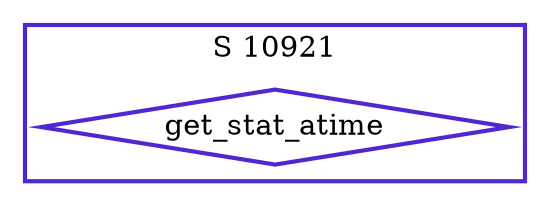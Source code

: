 digraph G {
  ratio=0.500000;
  "UV get_stat_atime (10921)" [shape=diamond, label="get_stat_atime",
                               color="#5028D0", style=bold];
  
  subgraph cluster_10921 { label="S 10921";
    color="#5028D0";
    style=bold;
    "UV get_stat_atime (10921)"; };
  
  
  }